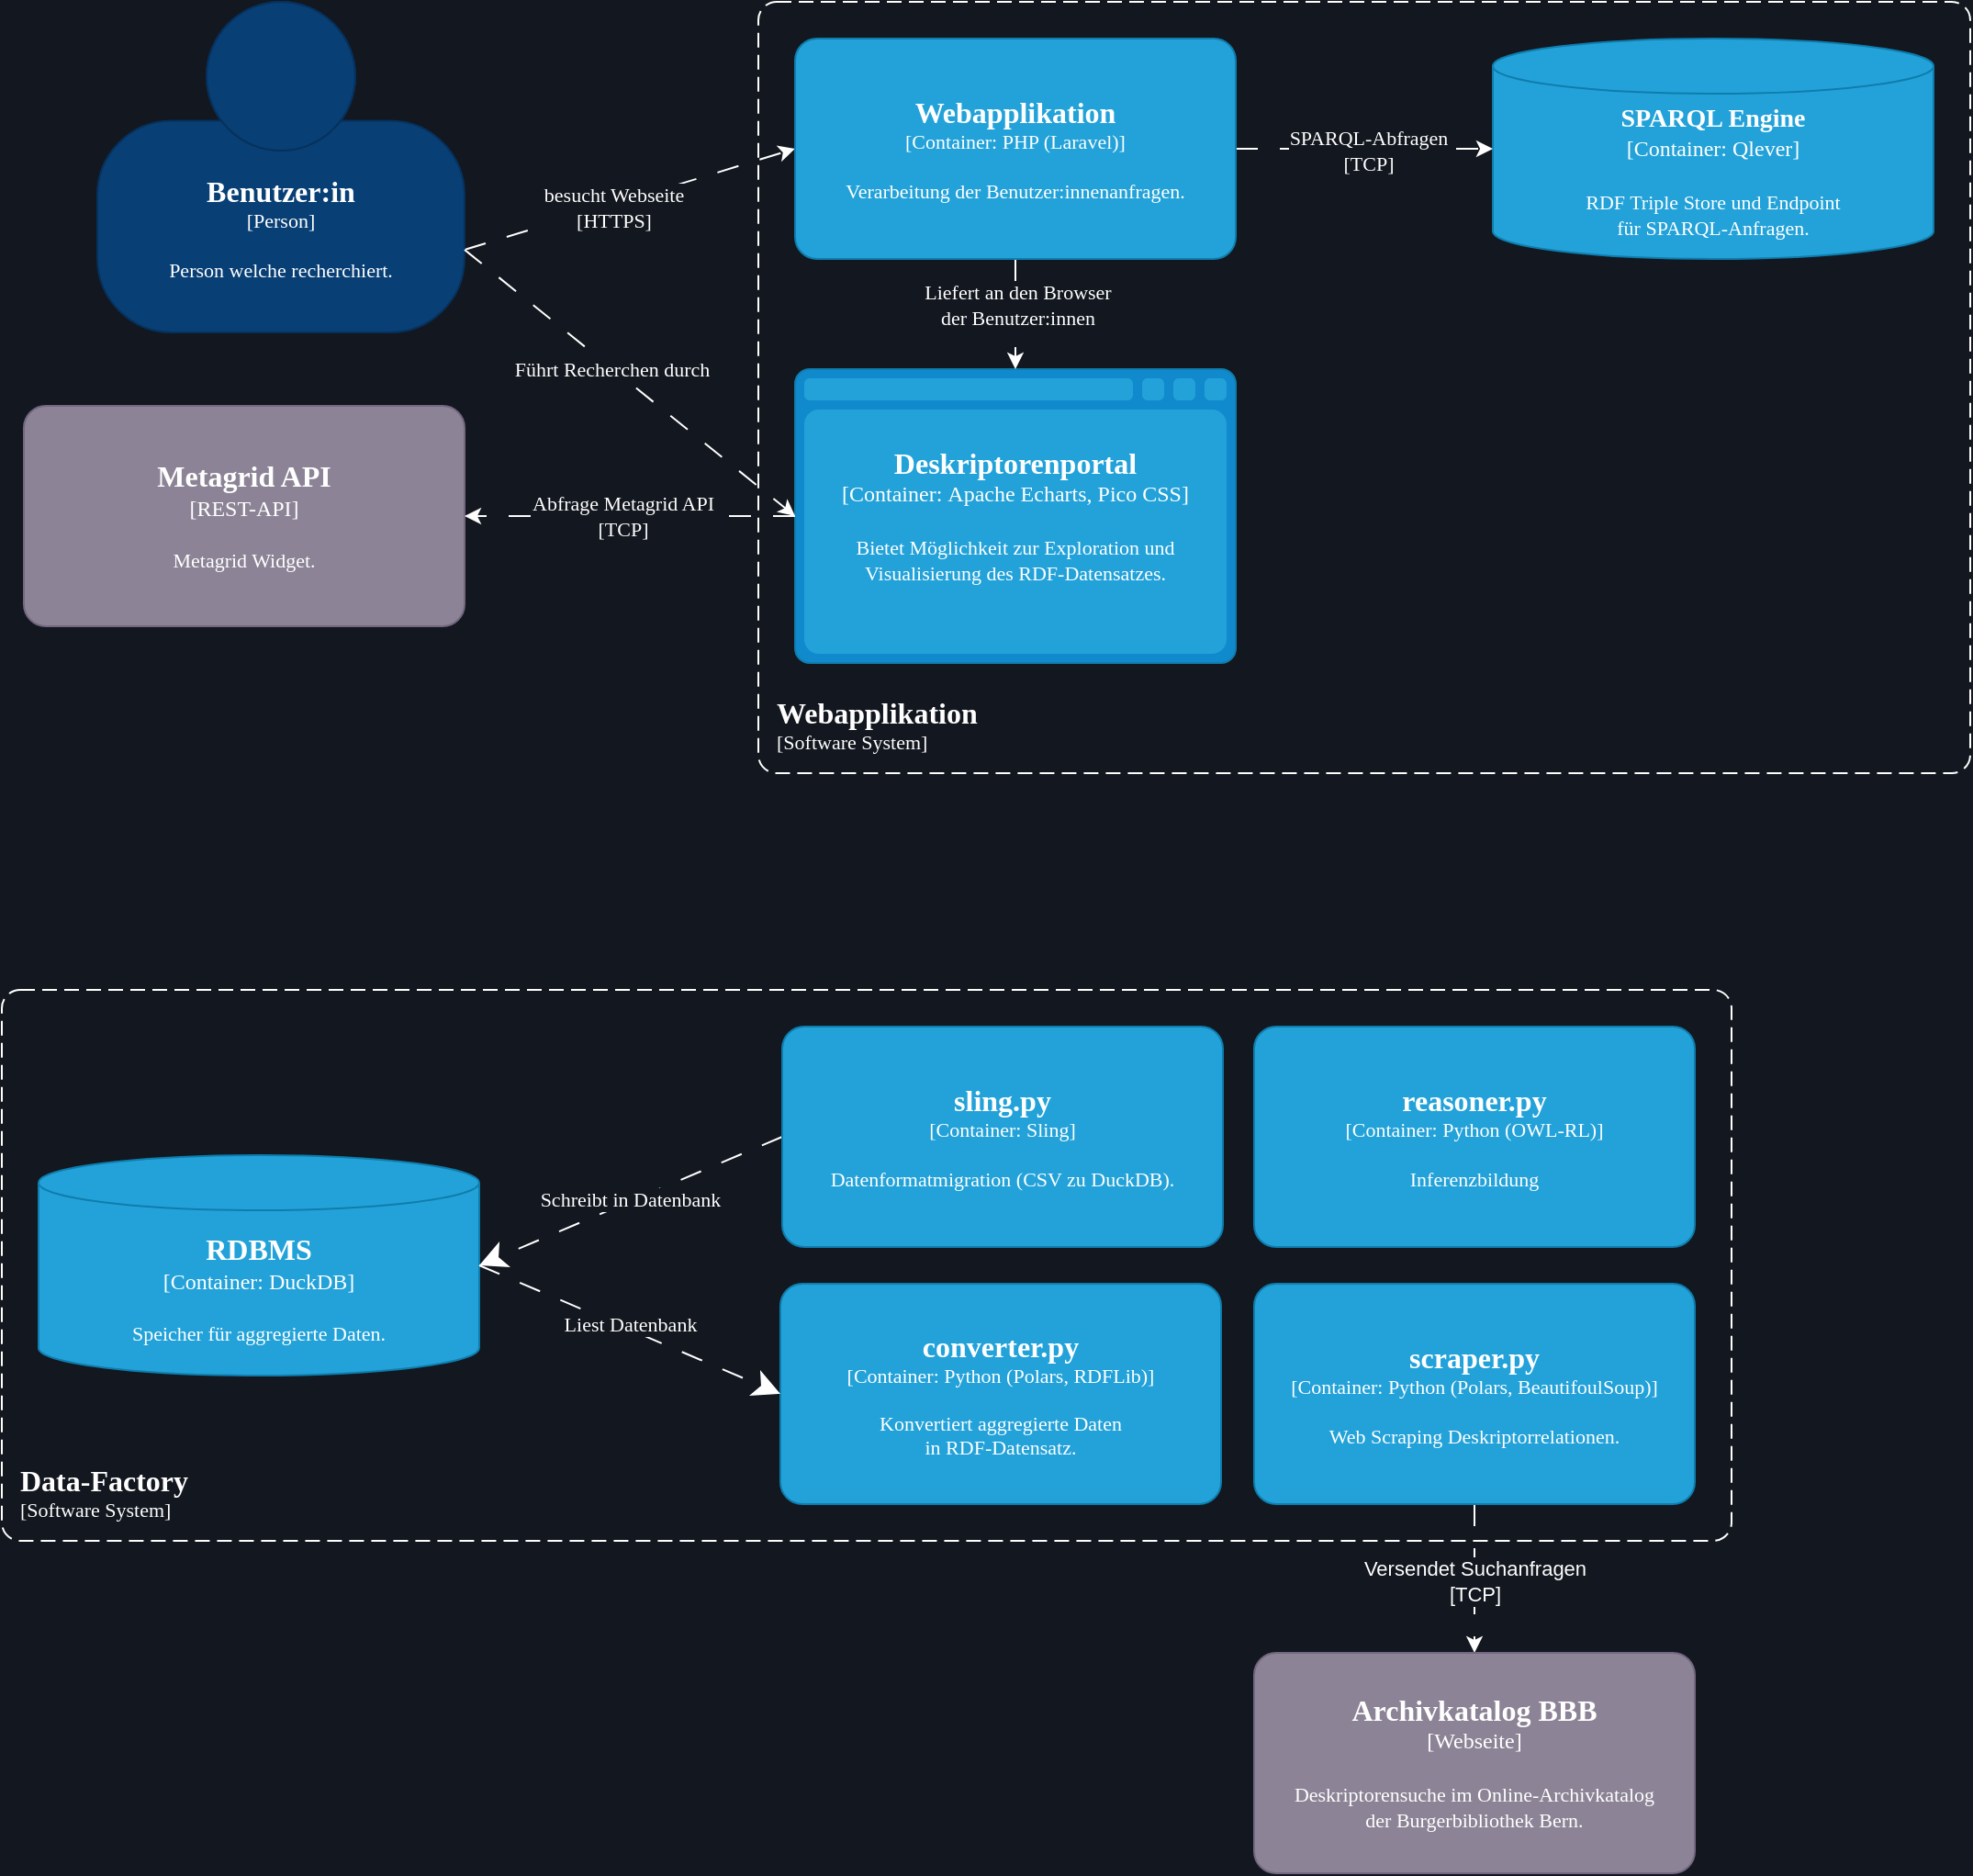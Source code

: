 <mxfile version="26.0.4" pages="2">
  <diagram name="Seite-1" id="Fh3o327mbMo_3nkY4QW4">
    <mxGraphModel dx="796" dy="1107" grid="1" gridSize="10" guides="1" tooltips="1" connect="1" arrows="1" fold="1" page="1" pageScale="1" pageWidth="827" pageHeight="1169" background="light-dark(#13171f, #121212)" math="0" shadow="0">
      <root>
        <mxCell id="0" />
        <mxCell id="1" parent="0" />
        <mxCell id="TKOOJ7FrXuCLbUddgnAH-12" style="rounded=0;orthogonalLoop=1;jettySize=auto;html=1;exitX=1;exitY=0.75;exitDx=0;exitDy=0;exitPerimeter=0;dashed=1;dashPattern=12 12;entryX=0;entryY=0.5;entryDx=0;entryDy=0;entryPerimeter=0;fontFamily=Archivo;fontSource=https%3A%2F%2Ffonts.googleapis.com%2Fcss%3Ffamily%3DArchivo;strokeColor=#FFFFFF;" parent="1" source="TKOOJ7FrXuCLbUddgnAH-1" target="TKOOJ7FrXuCLbUddgnAH-6" edge="1">
          <mxGeometry relative="1" as="geometry" />
        </mxCell>
        <mxCell id="szCxDTQn5Ym88xMkrpwM-3" value="besucht Webseite&lt;br&gt;[HTTPS]" style="edgeLabel;html=1;align=center;verticalAlign=middle;resizable=0;points=[];fontFamily=Archivo;fontSource=https%3A%2F%2Ffonts.googleapis.com%2Fcss%3Ffamily%3DArchivo;fontColor=#FFFFFF;labelBackgroundColor=#13171F;" parent="TKOOJ7FrXuCLbUddgnAH-12" vertex="1" connectable="0">
          <mxGeometry x="-0.11" y="-1" relative="1" as="geometry">
            <mxPoint as="offset" />
          </mxGeometry>
        </mxCell>
        <object placeholders="1" c4Name="Benutzer:in" c4Type="Person" c4Description="Person welche recherchiert." label="&lt;font style=&quot;font-size: 16px&quot;&gt;&lt;b&gt;%c4Name%&lt;/b&gt;&lt;/font&gt;&lt;div&gt;[%c4Type%]&lt;/div&gt;&lt;br&gt;&lt;div&gt;&lt;font style=&quot;font-size: 11px&quot;&gt;&lt;font color=&quot;#fff&quot;&gt;%c4Description%&lt;/font&gt;&lt;/div&gt;" id="TKOOJ7FrXuCLbUddgnAH-1">
          <mxCell style="html=1;fontSize=11;dashed=0;whiteSpace=wrap;fillColor=#083F75;strokeColor=#06315C;fontColor=#ffffff;shape=mxgraph.c4.person2;align=center;metaEdit=1;points=[[0.5,0,0],[1,0.5,0],[1,0.75,0],[0.75,1,0],[0.5,1,0],[0.25,1,0],[0,0.75,0],[0,0.5,0]];resizable=0;fontFamily=Archivo;fontSource=https%3A%2F%2Ffonts.googleapis.com%2Fcss%3Ffamily%3DArchivo;" parent="1" vertex="1">
            <mxGeometry x="80" y="290" width="200" height="180" as="geometry" />
          </mxCell>
        </object>
        <object placeholders="1" c4Name="SPARQL Engine" c4Type="Container" c4Technology="Qlever" c4Description="RDF Triple Store und Endpoint&lt;br&gt; für SPARQL-Anfragen." label="&lt;font style=&quot;font-size: 14px&quot;&gt;&lt;b&gt;%c4Name%&lt;/b&gt;&lt;/font&gt;&lt;div&gt;[%c4Type%:&amp;nbsp;%c4Technology%]&lt;/div&gt;&lt;br&gt;&lt;div&gt;&lt;font style=&quot;font-size: 11px&quot;&gt;&lt;font color=&quot;#FFF&quot;&gt;%c4Description%&lt;/font&gt;&lt;/div&gt;" id="TKOOJ7FrXuCLbUddgnAH-3">
          <mxCell style="shape=cylinder3;size=15;whiteSpace=wrap;html=1;boundedLbl=1;rounded=0;labelBackgroundColor=none;fillColor=#23A2D9;fontSize=12;fontColor=#ffffff;align=center;strokeColor=#0E7DAD;metaEdit=1;points=[[0.5,0,0],[1,0.25,0],[1,0.5,0],[1,0.75,0],[0.5,1,0],[0,0.75,0],[0,0.5,0],[0,0.25,0]];resizable=0;fontFamily=Archivo;fontSource=https%3A%2F%2Ffonts.googleapis.com%2Fcss%3Ffamily%3DArchivo;" parent="1" vertex="1">
            <mxGeometry x="840" y="310" width="240" height="120" as="geometry" />
          </mxCell>
        </object>
        <object placeholders="1" c4Name="Deskriptorenportal" c4Type="Container" c4Technology="Apache Echarts, Pico CSS" c4Description="Bietet Möglichkeit zur Exploration und Visualisierung des RDF-Datensatzes." label="&lt;font style=&quot;font-size: 16px&quot;&gt;&lt;b&gt;%c4Name%&lt;/b&gt;&lt;/font&gt;&lt;div&gt;[%c4Type%:&amp;nbsp;%c4Technology%]&lt;/div&gt;&lt;br&gt;&lt;div&gt;&lt;font style=&quot;font-size: 11px&quot;&gt;&lt;font color=&quot;#fff&quot;&gt;%c4Description%&lt;/font&gt;&lt;/div&gt;" id="TKOOJ7FrXuCLbUddgnAH-5">
          <mxCell style="shape=mxgraph.c4.webBrowserContainer2;whiteSpace=wrap;html=1;boundedLbl=1;rounded=0;labelBackgroundColor=none;strokeColor=#118ACD;fillColor=#23A2D9;strokeColor=#118ACD;strokeColor2=#0E7DAD;fontSize=12;fontColor=#ffffff;align=center;metaEdit=1;points=[[0.5,0,0],[1,0.25,0],[1,0.5,0],[1,0.75,0],[0.5,1,0],[0,0.75,0],[0,0.5,0],[0,0.25,0]];resizable=0;fontFamily=Archivo;fontSource=https%3A%2F%2Ffonts.googleapis.com%2Fcss%3Ffamily%3DArchivo;" parent="1" vertex="1">
            <mxGeometry x="460" y="490" width="240" height="160" as="geometry" />
          </mxCell>
        </object>
        <mxCell id="TKOOJ7FrXuCLbUddgnAH-7" style="rounded=0;orthogonalLoop=1;jettySize=auto;html=1;exitX=0.5;exitY=1;exitDx=0;exitDy=0;exitPerimeter=0;dashed=1;dashPattern=12 12;fontFamily=Archivo;fontSource=https%3A%2F%2Ffonts.googleapis.com%2Fcss%3Ffamily%3DArchivo;strokeColor=#FFFFFF;" parent="1" source="TKOOJ7FrXuCLbUddgnAH-6" target="TKOOJ7FrXuCLbUddgnAH-5" edge="1">
          <mxGeometry relative="1" as="geometry" />
        </mxCell>
        <mxCell id="TKOOJ7FrXuCLbUddgnAH-9" value="Liefert an den Browser &lt;br&gt;der Benutzer:innen" style="edgeLabel;html=1;align=center;verticalAlign=middle;resizable=0;points=[];fontFamily=Archivo;fontSource=https%3A%2F%2Ffonts.googleapis.com%2Fcss%3Ffamily%3DArchivo;fontColor=#FFFFFF;labelBackgroundColor=light-dark(#13171f, #ededed);" parent="TKOOJ7FrXuCLbUddgnAH-7" vertex="1" connectable="0">
          <mxGeometry x="-0.012" y="-2" relative="1" as="geometry">
            <mxPoint x="3" y="-5" as="offset" />
          </mxGeometry>
        </mxCell>
        <mxCell id="TKOOJ7FrXuCLbUddgnAH-10" style="rounded=0;orthogonalLoop=1;jettySize=auto;html=1;exitX=1;exitY=0.5;exitDx=0;exitDy=0;exitPerimeter=0;dashed=1;dashPattern=12 12;fontFamily=Archivo;fontSource=https%3A%2F%2Ffonts.googleapis.com%2Fcss%3Ffamily%3DArchivo;strokeColor=#FFFFFF;" parent="1" source="TKOOJ7FrXuCLbUddgnAH-6" target="TKOOJ7FrXuCLbUddgnAH-3" edge="1">
          <mxGeometry relative="1" as="geometry" />
        </mxCell>
        <mxCell id="TKOOJ7FrXuCLbUddgnAH-14" value="SPARQL-Abfragen &lt;br&gt;&lt;div&gt;[TCP]&lt;/div&gt;" style="edgeLabel;html=1;align=center;verticalAlign=middle;resizable=0;points=[];fontFamily=Archivo;fontSource=https%3A%2F%2Ffonts.googleapis.com%2Fcss%3Ffamily%3DArchivo;fontColor=#FFFFFF;labelBackgroundColor=light-dark(#13171f, #ededed);" parent="TKOOJ7FrXuCLbUddgnAH-10" vertex="1" connectable="0">
          <mxGeometry x="-0.271" y="-2" relative="1" as="geometry">
            <mxPoint x="21" y="-1" as="offset" />
          </mxGeometry>
        </mxCell>
        <object placeholders="1" c4Name="Webapplikation" c4Type="Container" c4Technology="PHP (Laravel)" c4Description="Verarbeitung der Benutzer:innenanfragen." label="&lt;font style=&quot;font-size: 16px&quot;&gt;&lt;b&gt;%c4Name%&lt;/b&gt;&lt;/font&gt;&lt;div&gt;[%c4Type%: %c4Technology%]&lt;/div&gt;&lt;br&gt;&lt;div&gt;&lt;font style=&quot;font-size: 11px&quot;&gt;&lt;font color=&quot;#fff&quot;&gt;%c4Description%&lt;/font&gt;&lt;/div&gt;" id="TKOOJ7FrXuCLbUddgnAH-6">
          <mxCell style="rounded=1;whiteSpace=wrap;html=1;fontSize=11;labelBackgroundColor=none;fillColor=#23A2D9;fontColor=#ffffff;align=center;arcSize=10;strokeColor=#0E7DAD;metaEdit=1;resizable=0;points=[[0.25,0,0],[0.5,0,0],[0.75,0,0],[1,0.25,0],[1,0.5,0],[1,0.75,0],[0.75,1,0],[0.5,1,0],[0.25,1,0],[0,0.75,0],[0,0.5,0],[0,0.25,0]];fontFamily=Archivo;fontSource=https%3A%2F%2Ffonts.googleapis.com%2Fcss%3Ffamily%3DArchivo;" parent="1" vertex="1">
            <mxGeometry x="460" y="310" width="240" height="120" as="geometry" />
          </mxCell>
        </object>
        <object placeholders="1" c4Name="Webapplikation" c4Type="SystemScopeBoundary" c4Application="Software System" label="&lt;font color=&quot;#fff&quot; style=&quot;font-size: 16px&quot;&gt;&lt;b&gt;&lt;div style=&quot;text-align: left&quot;&gt;%c4Name%&lt;/div&gt;&lt;/b&gt;&lt;/font&gt;&lt;div style=&quot;text-align: left&quot;&gt;&lt;font color=&quot;#fff&quot;&gt;[%c4Application%]&lt;/font&gt;&lt;/div&gt;" id="TKOOJ7FrXuCLbUddgnAH-11">
          <mxCell style="rounded=1;fontSize=11;whiteSpace=wrap;html=1;dashed=1;arcSize=20;fillColor=none;strokeColor=#FFFFFF;fontColor=#333333;labelBackgroundColor=none;align=left;verticalAlign=bottom;labelBorderColor=none;spacingTop=0;spacing=10;dashPattern=8 4;metaEdit=1;rotatable=0;perimeter=rectanglePerimeter;noLabel=0;labelPadding=0;allowArrows=0;connectable=0;expand=0;recursiveResize=0;editable=1;pointerEvents=0;absoluteArcSize=1;points=[[0.25,0,0],[0.5,0,0],[0.75,0,0],[1,0.25,0],[1,0.5,0],[1,0.75,0],[0.75,1,0],[0.5,1,0],[0.25,1,0],[0,0.75,0],[0,0.5,0],[0,0.25,0]];fontFamily=Archivo;fontSource=https%3A%2F%2Ffonts.googleapis.com%2Fcss%3Ffamily%3DArchivo;" parent="1" vertex="1">
            <mxGeometry x="440" y="290" width="660" height="420" as="geometry" />
          </mxCell>
        </object>
        <mxCell id="TKOOJ7FrXuCLbUddgnAH-13" style="rounded=0;orthogonalLoop=1;jettySize=auto;html=1;entryX=0;entryY=0.5;entryDx=0;entryDy=0;entryPerimeter=0;dashed=1;dashPattern=12 12;exitX=1;exitY=0.75;exitDx=0;exitDy=0;exitPerimeter=0;fontFamily=Archivo;fontSource=https%3A%2F%2Ffonts.googleapis.com%2Fcss%3Ffamily%3DArchivo;strokeColor=#FFFFFF;" parent="1" source="TKOOJ7FrXuCLbUddgnAH-1" target="TKOOJ7FrXuCLbUddgnAH-5" edge="1">
          <mxGeometry relative="1" as="geometry" />
        </mxCell>
        <mxCell id="szCxDTQn5Ym88xMkrpwM-4" value="Führt Recherchen durch" style="edgeLabel;html=1;align=center;verticalAlign=middle;resizable=0;points=[];fontFamily=Archivo;fontSource=https%3A%2F%2Ffonts.googleapis.com%2Fcss%3Ffamily%3DArchivo;labelBackgroundColor=#13171F;fontColor=#FFFFFF;" parent="TKOOJ7FrXuCLbUddgnAH-13" vertex="1" connectable="0">
          <mxGeometry x="-0.126" y="-3" relative="1" as="geometry">
            <mxPoint x="3" y="-1" as="offset" />
          </mxGeometry>
        </mxCell>
        <object placeholders="1" c4Name="Data-Factory" c4Type="SystemScopeBoundary" c4Application="Software System" label="&lt;font style=&quot;font-size: 16px&quot; color=&quot;#fff&quot;&gt;&lt;b&gt;&lt;div style=&quot;text-align: left&quot;&gt;%c4Name%&lt;/div&gt;&lt;/b&gt;&lt;/font&gt;&lt;div style=&quot;text-align: left&quot;&gt;&lt;font color=&quot;#fff&quot;&gt;[%c4Application%]&lt;/font&gt;&lt;/div&gt;" id="TKOOJ7FrXuCLbUddgnAH-15">
          <mxCell style="rounded=1;fontSize=11;whiteSpace=wrap;html=1;dashed=1;arcSize=20;fillColor=none;strokeColor=#FFFFFF;fontColor=#333333;labelBackgroundColor=none;align=left;verticalAlign=bottom;labelBorderColor=none;spacingTop=0;spacing=10;dashPattern=8 4;metaEdit=1;rotatable=0;perimeter=rectanglePerimeter;noLabel=0;labelPadding=0;allowArrows=0;connectable=0;expand=0;recursiveResize=0;editable=1;pointerEvents=0;absoluteArcSize=1;points=[[0.25,0,0],[0.5,0,0],[0.75,0,0],[1,0.25,0],[1,0.5,0],[1,0.75,0],[0.75,1,0],[0.5,1,0],[0.25,1,0],[0,0.75,0],[0,0.5,0],[0,0.25,0]];fontFamily=Archivo;fontSource=https%3A%2F%2Ffonts.googleapis.com%2Fcss%3Ffamily%3DArchivo;" parent="1" vertex="1">
            <mxGeometry x="28" y="828" width="942" height="300" as="geometry" />
          </mxCell>
        </object>
        <object placeholders="1" c4Name="RDBMS" c4Type="Container" c4Technology="DuckDB" c4Description="Speicher für aggregierte Daten." label="&lt;font style=&quot;font-size: 16px&quot;&gt;&lt;b&gt;%c4Name%&lt;/b&gt;&lt;/font&gt;&lt;div&gt;[%c4Type%:&amp;nbsp;%c4Technology%]&lt;/div&gt;&lt;br&gt;&lt;div&gt;&lt;font style=&quot;font-size: 11px&quot;&gt;&lt;font color=&quot;#FFF&quot;&gt;%c4Description%&lt;/font&gt;&lt;/div&gt;" id="TKOOJ7FrXuCLbUddgnAH-17">
          <mxCell style="shape=cylinder3;size=15;whiteSpace=wrap;html=1;boundedLbl=1;rounded=0;labelBackgroundColor=none;fillColor=#23A2D9;fontSize=12;fontColor=#ffffff;align=center;strokeColor=#0E7DAD;metaEdit=1;points=[[0.5,0,0],[1,0.25,0],[1,0.5,0],[1,0.75,0],[0.5,1,0],[0,0.75,0],[0,0.5,0],[0,0.25,0]];resizable=0;fontFamily=Archivo;fontSource=https%3A%2F%2Ffonts.googleapis.com%2Fcss%3Ffamily%3DArchivo;" parent="1" vertex="1">
            <mxGeometry x="48" y="918" width="240" height="120" as="geometry" />
          </mxCell>
        </object>
        <mxCell id="TKOOJ7FrXuCLbUddgnAH-24" style="rounded=0;orthogonalLoop=1;jettySize=auto;html=1;exitX=0;exitY=0.5;exitDx=0;exitDy=0;exitPerimeter=0;dashed=1;dashPattern=12 12;entryX=1;entryY=0.5;entryDx=0;entryDy=0;entryPerimeter=0;fontFamily=Archivo;fontSource=https%3A%2F%2Ffonts.googleapis.com%2Fcss%3Ffamily%3DArchivo;strokeColor=#FFFFFF;strokeWidth=1;endSize=12;" parent="1" source="TKOOJ7FrXuCLbUddgnAH-18" target="TKOOJ7FrXuCLbUddgnAH-17" edge="1">
          <mxGeometry relative="1" as="geometry" />
        </mxCell>
        <mxCell id="szCxDTQn5Ym88xMkrpwM-13" value="Schreibt in Datenbank" style="edgeLabel;html=1;align=center;verticalAlign=middle;resizable=0;points=[];labelBackgroundColor=#13171F;fontColor=#FFFFFF;fontFamily=Archivo;fontSource=https%3A%2F%2Ffonts.googleapis.com%2Fcss%3Ffamily%3DArchivo;" parent="TKOOJ7FrXuCLbUddgnAH-24" vertex="1" connectable="0">
          <mxGeometry x="-0.041" relative="1" as="geometry">
            <mxPoint x="-4" as="offset" />
          </mxGeometry>
        </mxCell>
        <object placeholders="1" c4Name="sling.py" c4Type="Container" c4Technology="Sling" c4Description="Datenformatmigration (CSV zu DuckDB)." label="&lt;font style=&quot;font-size: 16px&quot;&gt;&lt;b&gt;%c4Name%&lt;/b&gt;&lt;/font&gt;&lt;div&gt;[%c4Type%: %c4Technology%]&lt;/div&gt;&lt;br&gt;&lt;div&gt;&lt;font style=&quot;font-size: 11px&quot;&gt;&lt;font color=&quot;#fff&quot;&gt;%c4Description%&lt;/font&gt;&lt;/div&gt;" id="TKOOJ7FrXuCLbUddgnAH-18">
          <mxCell style="rounded=1;whiteSpace=wrap;html=1;fontSize=11;labelBackgroundColor=none;fillColor=#23A2D9;fontColor=#ffffff;align=center;arcSize=10;strokeColor=#0E7DAD;metaEdit=1;resizable=0;points=[[0.25,0,0],[0.5,0,0],[0.75,0,0],[1,0.25,0],[1,0.5,0],[1,0.75,0],[0.75,1,0],[0.5,1,0],[0.25,1,0],[0,0.75,0],[0,0.5,0],[0,0.25,0]];fontFamily=Archivo;fontSource=https%3A%2F%2Ffonts.googleapis.com%2Fcss%3Ffamily%3DArchivo;" parent="1" vertex="1">
            <mxGeometry x="453" y="848" width="240" height="120" as="geometry" />
          </mxCell>
        </object>
        <mxCell id="TKOOJ7FrXuCLbUddgnAH-23" style="rounded=0;orthogonalLoop=1;jettySize=auto;html=1;exitX=0.5;exitY=1;exitDx=0;exitDy=0;exitPerimeter=0;dashed=1;dashPattern=12 12;fontFamily=Archivo;fontSource=https%3A%2F%2Ffonts.googleapis.com%2Fcss%3Ffamily%3DArchivo;strokeColor=light-dark(#ffffff, #ededed);" parent="1" source="TKOOJ7FrXuCLbUddgnAH-19" target="TKOOJ7FrXuCLbUddgnAH-22" edge="1">
          <mxGeometry relative="1" as="geometry" />
        </mxCell>
        <mxCell id="szCxDTQn5Ym88xMkrpwM-11" value="&lt;div&gt;Versendet Suchanfragen&lt;/div&gt;&lt;div&gt;[TCP]&lt;br&gt;&lt;/div&gt;" style="edgeLabel;html=1;align=center;verticalAlign=middle;resizable=0;points=[];fontColor=#FFFFFF;labelBackgroundColor=#13171F;" parent="TKOOJ7FrXuCLbUddgnAH-23" vertex="1" connectable="0">
          <mxGeometry x="-0.175" y="1" relative="1" as="geometry">
            <mxPoint x="-1" y="8" as="offset" />
          </mxGeometry>
        </mxCell>
        <object placeholders="1" c4Name="scraper.py" c4Type="Container" c4Technology="Python (Polars, BeautifoulSoup)" c4Description="Web Scraping Deskriptorrelationen." label="&lt;font style=&quot;font-size: 16px&quot;&gt;&lt;b&gt;%c4Name%&lt;/b&gt;&lt;/font&gt;&lt;div&gt;[%c4Type%: %c4Technology%]&lt;/div&gt;&lt;br&gt;&lt;div&gt;&lt;font style=&quot;font-size: 11px&quot;&gt;&lt;font color=&quot;#fff&quot;&gt;%c4Description%&lt;/font&gt;&lt;/div&gt;" id="TKOOJ7FrXuCLbUddgnAH-19">
          <mxCell style="rounded=1;whiteSpace=wrap;html=1;fontSize=11;labelBackgroundColor=none;fillColor=#23A2D9;fontColor=#ffffff;align=center;arcSize=10;strokeColor=#0E7DAD;metaEdit=1;resizable=0;points=[[0.25,0,0],[0.5,0,0],[0.75,0,0],[1,0.25,0],[1,0.5,0],[1,0.75,0],[0.75,1,0],[0.5,1,0],[0.25,1,0],[0,0.75,0],[0,0.5,0],[0,0.25,0]];fontFamily=Archivo;fontSource=https%3A%2F%2Ffonts.googleapis.com%2Fcss%3Ffamily%3DArchivo;" parent="1" vertex="1">
            <mxGeometry x="710" y="988" width="240" height="120" as="geometry" />
          </mxCell>
        </object>
        <object placeholders="1" c4Name="converter.py" c4Type="Container" c4Technology="Python (Polars, RDFLib)" c4Description="Konvertiert aggregierte Daten&lt;br&gt; in RDF-Datensatz." label="&lt;font style=&quot;font-size: 16px&quot;&gt;&lt;b&gt;%c4Name%&lt;/b&gt;&lt;/font&gt;&lt;div&gt;[%c4Type%: %c4Technology%]&lt;/div&gt;&lt;br&gt;&lt;div&gt;&lt;font style=&quot;font-size: 11px&quot;&gt;&lt;font color=&quot;#fff&quot;&gt;%c4Description%&lt;/font&gt;&lt;/div&gt;" id="TKOOJ7FrXuCLbUddgnAH-20">
          <mxCell style="rounded=1;whiteSpace=wrap;html=1;fontSize=11;labelBackgroundColor=none;fillColor=#23A2D9;fontColor=#ffffff;align=center;arcSize=10;strokeColor=#0E7DAD;metaEdit=1;resizable=0;points=[[0.25,0,0],[0.5,0,0],[0.75,0,0],[1,0.25,0],[1,0.5,0],[1,0.75,0],[0.75,1,0],[0.5,1,0],[0.25,1,0],[0,0.75,0],[0,0.5,0],[0,0.25,0]];fontFamily=Archivo;fontSource=https%3A%2F%2Ffonts.googleapis.com%2Fcss%3Ffamily%3DArchivo;" parent="1" vertex="1">
            <mxGeometry x="452" y="988" width="240" height="120" as="geometry" />
          </mxCell>
        </object>
        <object placeholders="1" c4Name="reasoner.py" c4Type="Container" c4Technology="Python (OWL-RL)" c4Description="Inferenzbildung" label="&lt;font style=&quot;font-size: 16px&quot;&gt;&lt;b&gt;%c4Name%&lt;/b&gt;&lt;/font&gt;&lt;div&gt;[%c4Type%: %c4Technology%]&lt;/div&gt;&lt;br&gt;&lt;div&gt;&lt;font style=&quot;font-size: 11px&quot;&gt;&lt;font color=&quot;#fff&quot;&gt;%c4Description%&lt;/font&gt;&lt;/div&gt;" id="TKOOJ7FrXuCLbUddgnAH-21">
          <mxCell style="rounded=1;whiteSpace=wrap;html=1;fontSize=11;labelBackgroundColor=none;fillColor=#23A2D9;fontColor=#ffffff;align=center;arcSize=10;strokeColor=#0E7DAD;metaEdit=1;resizable=0;points=[[0.25,0,0],[0.5,0,0],[0.75,0,0],[1,0.25,0],[1,0.5,0],[1,0.75,0],[0.75,1,0],[0.5,1,0],[0.25,1,0],[0,0.75,0],[0,0.5,0],[0,0.25,0]];fontFamily=Archivo;fontSource=https%3A%2F%2Ffonts.googleapis.com%2Fcss%3Ffamily%3DArchivo;" parent="1" vertex="1">
            <mxGeometry x="710" y="848" width="240" height="120" as="geometry" />
          </mxCell>
        </object>
        <object placeholders="1" c4Name="Archivkatalog BBB" c4Type="Webseite" c4Description="Deskriptorensuche im Online-Archivkatalog&lt;br&gt; der Burgerbibliothek Bern." label="&lt;font style=&quot;font-size: 16px&quot;&gt;&lt;b&gt;%c4Name%&lt;/b&gt;&lt;/font&gt;&lt;div&gt;[%c4Type%]&lt;/div&gt;&lt;br&gt;&lt;div&gt;&lt;font style=&quot;font-size: 11px&quot;&gt;&lt;font color=&quot;#fff&quot;&gt;%c4Description%&lt;/font&gt;&lt;/div&gt;" id="TKOOJ7FrXuCLbUddgnAH-22">
          <mxCell style="rounded=1;whiteSpace=wrap;html=1;labelBackgroundColor=none;fillColor=#8C8496;fontColor=#ffffff;align=center;arcSize=10;strokeColor=#736782;metaEdit=1;resizable=0;points=[[0.25,0,0],[0.5,0,0],[0.75,0,0],[1,0.25,0],[1,0.5,0],[1,0.75,0],[0.75,1,0],[0.5,1,0],[0.25,1,0],[0,0.75,0],[0,0.5,0],[0,0.25,0]];fontFamily=Archivo;fontSource=https%3A%2F%2Ffonts.googleapis.com%2Fcss%3Ffamily%3DArchivo;" parent="1" vertex="1">
            <mxGeometry x="710" y="1189" width="240" height="120" as="geometry" />
          </mxCell>
        </object>
        <object placeholders="1" c4Name="Metagrid API" c4Type="REST-API" c4Description="Metagrid Widget." label="&lt;font style=&quot;font-size: 16px&quot;&gt;&lt;b&gt;%c4Name%&lt;/b&gt;&lt;/font&gt;&lt;div&gt;[%c4Type%]&lt;/div&gt;&lt;br&gt;&lt;div&gt;&lt;font style=&quot;font-size: 11px&quot;&gt;&lt;font color=&quot;#fff&quot;&gt;%c4Description%&lt;/font&gt;&lt;/div&gt;" id="nDUugynr7aaaKtocWSmK-3">
          <mxCell style="rounded=1;whiteSpace=wrap;html=1;labelBackgroundColor=none;fillColor=#8C8496;fontColor=#ffffff;align=center;arcSize=10;strokeColor=#736782;metaEdit=1;resizable=0;points=[[0.25,0,0],[0.5,0,0],[0.75,0,0],[1,0.25,0],[1,0.5,0],[1,0.75,0],[0.75,1,0],[0.5,1,0],[0.25,1,0],[0,0.75,0],[0,0.5,0],[0,0.25,0]];fontFamily=Archivo;fontSource=https%3A%2F%2Ffonts.googleapis.com%2Fcss%3Ffamily%3DArchivo;" parent="1" vertex="1">
            <mxGeometry x="40" y="510" width="240" height="120" as="geometry" />
          </mxCell>
        </object>
        <mxCell id="rk8Oe00xCAcymTSaSZzT-1" style="rounded=0;orthogonalLoop=1;jettySize=auto;html=1;exitX=1;exitY=0.5;exitDx=0;exitDy=0;exitPerimeter=0;entryX=0;entryY=0.5;entryDx=0;entryDy=0;entryPerimeter=0;dashed=1;dashPattern=12 12;fontFamily=Archivo;fontSource=https%3A%2F%2Ffonts.googleapis.com%2Fcss%3Ffamily%3DArchivo;strokeColor=#FFFFFF;endSize=12;" parent="1" source="TKOOJ7FrXuCLbUddgnAH-17" target="TKOOJ7FrXuCLbUddgnAH-20" edge="1">
          <mxGeometry relative="1" as="geometry" />
        </mxCell>
        <mxCell id="szCxDTQn5Ym88xMkrpwM-14" value="Liest Datenbank" style="edgeLabel;html=1;align=center;verticalAlign=middle;resizable=0;points=[];fontColor=#FFFFFF;labelBackgroundColor=#13171F;fontFamily=Archivo;fontSource=https%3A%2F%2Ffonts.googleapis.com%2Fcss%3Ffamily%3DArchivo;" parent="rk8Oe00xCAcymTSaSZzT-1" vertex="1" connectable="0">
          <mxGeometry x="-0.035" y="1" relative="1" as="geometry">
            <mxPoint x="2" y="-1" as="offset" />
          </mxGeometry>
        </mxCell>
        <mxCell id="rk8Oe00xCAcymTSaSZzT-4" style="rounded=0;orthogonalLoop=1;jettySize=auto;html=1;exitX=0;exitY=0.5;exitDx=0;exitDy=0;exitPerimeter=0;entryX=1;entryY=0.5;entryDx=0;entryDy=0;entryPerimeter=0;dashed=1;dashPattern=12 12;fontFamily=Archivo;fontSource=https%3A%2F%2Ffonts.googleapis.com%2Fcss%3Ffamily%3DArchivo;strokeColor=#FCFCFC;" parent="1" source="TKOOJ7FrXuCLbUddgnAH-5" target="nDUugynr7aaaKtocWSmK-3" edge="1">
          <mxGeometry relative="1" as="geometry" />
        </mxCell>
        <mxCell id="rk8Oe00xCAcymTSaSZzT-5" value="&lt;div&gt;Abfrage Metagrid API&lt;/div&gt;&lt;div&gt;[TCP]&lt;br&gt;&lt;/div&gt;" style="edgeLabel;html=1;align=center;verticalAlign=middle;resizable=0;points=[];fontFamily=Archivo;fontSource=https%3A%2F%2Ffonts.googleapis.com%2Fcss%3Ffamily%3DArchivo;fontColor=light-dark(#ffffff, #ededed);labelBackgroundColor=#13171F;" parent="rk8Oe00xCAcymTSaSZzT-4" vertex="1" connectable="0">
          <mxGeometry x="-0.037" relative="1" as="geometry">
            <mxPoint x="-8" as="offset" />
          </mxGeometry>
        </mxCell>
      </root>
    </mxGraphModel>
  </diagram>
  <diagram id="kzD1AV3YNQLLHYj1P6X-" name="Seite-2">
    <mxGraphModel dx="1549" dy="948" grid="1" gridSize="10" guides="1" tooltips="1" connect="1" arrows="1" fold="1" page="1" pageScale="1" pageWidth="827" pageHeight="1169" math="0" shadow="0">
      <root>
        <mxCell id="0" />
        <mxCell id="1" parent="0" />
        <mxCell id="BeuyoDY-F5J9U9UKxqlo-1" style="rounded=0;orthogonalLoop=1;jettySize=auto;html=1;exitX=1;exitY=0.75;exitDx=0;exitDy=0;exitPerimeter=0;dashed=1;dashPattern=12 12;entryX=0;entryY=0.5;entryDx=0;entryDy=0;entryPerimeter=0;fontFamily=Archivo;fontSource=https%3A%2F%2Ffonts.googleapis.com%2Fcss%3Ffamily%3DArchivo;strokeColor=#000000;" edge="1" parent="1" source="BeuyoDY-F5J9U9UKxqlo-3" target="BeuyoDY-F5J9U9UKxqlo-10">
          <mxGeometry relative="1" as="geometry" />
        </mxCell>
        <mxCell id="BeuyoDY-F5J9U9UKxqlo-2" value="besucht Webseite&lt;br&gt;[HTTPS]" style="edgeLabel;html=1;align=center;verticalAlign=middle;resizable=0;points=[];fontFamily=Archivo;fontSource=https%3A%2F%2Ffonts.googleapis.com%2Fcss%3Ffamily%3DArchivo;fontColor=#000000;labelBackgroundColor=default;" vertex="1" connectable="0" parent="BeuyoDY-F5J9U9UKxqlo-1">
          <mxGeometry x="-0.11" y="-1" relative="1" as="geometry">
            <mxPoint as="offset" />
          </mxGeometry>
        </mxCell>
        <object placeholders="1" c4Name="Benutzer:in" c4Type="Person" c4Description="Person welche recherchiert." label="&lt;font style=&quot;font-size: 16px&quot;&gt;&lt;b&gt;%c4Name%&lt;/b&gt;&lt;/font&gt;&lt;div&gt;[%c4Type%]&lt;/div&gt;&lt;br&gt;&lt;div&gt;&lt;font style=&quot;font-size: 11px&quot;&gt;&lt;font color=&quot;#fff&quot;&gt;%c4Description%&lt;/font&gt;&lt;/div&gt;" id="BeuyoDY-F5J9U9UKxqlo-3">
          <mxCell style="html=1;fontSize=11;dashed=0;whiteSpace=wrap;fillColor=#083F75;strokeColor=#06315C;fontColor=#ffffff;shape=mxgraph.c4.person2;align=center;metaEdit=1;points=[[0.5,0,0],[1,0.5,0],[1,0.75,0],[0.75,1,0],[0.5,1,0],[0.25,1,0],[0,0.75,0],[0,0.5,0]];resizable=0;fontFamily=Archivo;fontSource=https%3A%2F%2Ffonts.googleapis.com%2Fcss%3Ffamily%3DArchivo;" vertex="1" parent="1">
            <mxGeometry x="80" y="290" width="200" height="180" as="geometry" />
          </mxCell>
        </object>
        <object placeholders="1" c4Name="SPARQL Engine" c4Type="Container" c4Technology="Qlever" c4Description="RDF Triple Store und Endpoint&lt;br&gt; für SPARQL-Anfragen." label="&lt;font style=&quot;font-size: 14px&quot;&gt;&lt;b&gt;%c4Name%&lt;/b&gt;&lt;/font&gt;&lt;div&gt;[%c4Type%:&amp;nbsp;%c4Technology%]&lt;/div&gt;&lt;br&gt;&lt;div&gt;&lt;font style=&quot;font-size: 11px&quot;&gt;&lt;font color=&quot;#FFF&quot;&gt;%c4Description%&lt;/font&gt;&lt;/div&gt;" id="BeuyoDY-F5J9U9UKxqlo-4">
          <mxCell style="shape=cylinder3;size=15;whiteSpace=wrap;html=1;boundedLbl=1;rounded=0;labelBackgroundColor=none;fillColor=#23A2D9;fontSize=12;fontColor=#ffffff;align=center;strokeColor=#0E7DAD;metaEdit=1;points=[[0.5,0,0],[1,0.25,0],[1,0.5,0],[1,0.75,0],[0.5,1,0],[0,0.75,0],[0,0.5,0],[0,0.25,0]];resizable=0;fontFamily=Archivo;fontSource=https%3A%2F%2Ffonts.googleapis.com%2Fcss%3Ffamily%3DArchivo;" vertex="1" parent="1">
            <mxGeometry x="840" y="310" width="240" height="120" as="geometry" />
          </mxCell>
        </object>
        <object placeholders="1" c4Name="Deskriptorenportal" c4Type="Container" c4Technology="Apache Echarts, Pico CSS" c4Description="Bietet Möglichkeit zur Exploration und Visualisierung des RDF-Datensatzes." label="&lt;font style=&quot;font-size: 16px&quot;&gt;&lt;b&gt;%c4Name%&lt;/b&gt;&lt;/font&gt;&lt;div&gt;[%c4Type%:&amp;nbsp;%c4Technology%]&lt;/div&gt;&lt;br&gt;&lt;div&gt;&lt;font style=&quot;font-size: 11px&quot;&gt;&lt;font color=&quot;#fff&quot;&gt;%c4Description%&lt;/font&gt;&lt;/div&gt;" id="BeuyoDY-F5J9U9UKxqlo-5">
          <mxCell style="shape=mxgraph.c4.webBrowserContainer2;whiteSpace=wrap;html=1;boundedLbl=1;rounded=0;labelBackgroundColor=none;strokeColor=#118ACD;fillColor=#23A2D9;strokeColor=#118ACD;strokeColor2=#0E7DAD;fontSize=12;fontColor=#ffffff;align=center;metaEdit=1;points=[[0.5,0,0],[1,0.25,0],[1,0.5,0],[1,0.75,0],[0.5,1,0],[0,0.75,0],[0,0.5,0],[0,0.25,0]];resizable=0;fontFamily=Archivo;fontSource=https%3A%2F%2Ffonts.googleapis.com%2Fcss%3Ffamily%3DArchivo;" vertex="1" parent="1">
            <mxGeometry x="460" y="490" width="240" height="160" as="geometry" />
          </mxCell>
        </object>
        <mxCell id="BeuyoDY-F5J9U9UKxqlo-6" style="rounded=0;orthogonalLoop=1;jettySize=auto;html=1;exitX=0.5;exitY=1;exitDx=0;exitDy=0;exitPerimeter=0;dashed=1;dashPattern=12 12;fontFamily=Archivo;fontSource=https%3A%2F%2Ffonts.googleapis.com%2Fcss%3Ffamily%3DArchivo;strokeColor=#000000;" edge="1" parent="1" source="BeuyoDY-F5J9U9UKxqlo-10" target="BeuyoDY-F5J9U9UKxqlo-5">
          <mxGeometry relative="1" as="geometry" />
        </mxCell>
        <mxCell id="BeuyoDY-F5J9U9UKxqlo-7" value="Liefert an den Browser &lt;br&gt;der Benutzer:innen" style="edgeLabel;html=1;align=center;verticalAlign=middle;resizable=0;points=[];fontFamily=Archivo;fontSource=https%3A%2F%2Ffonts.googleapis.com%2Fcss%3Ffamily%3DArchivo;fontColor=#000000;labelBackgroundColor=default;" vertex="1" connectable="0" parent="BeuyoDY-F5J9U9UKxqlo-6">
          <mxGeometry x="-0.012" y="-2" relative="1" as="geometry">
            <mxPoint x="3" y="-5" as="offset" />
          </mxGeometry>
        </mxCell>
        <mxCell id="BeuyoDY-F5J9U9UKxqlo-8" style="rounded=0;orthogonalLoop=1;jettySize=auto;html=1;exitX=1;exitY=0.5;exitDx=0;exitDy=0;exitPerimeter=0;dashed=1;dashPattern=12 12;fontFamily=Archivo;fontSource=https%3A%2F%2Ffonts.googleapis.com%2Fcss%3Ffamily%3DArchivo;strokeColor=#000000;" edge="1" parent="1" source="BeuyoDY-F5J9U9UKxqlo-10" target="BeuyoDY-F5J9U9UKxqlo-4">
          <mxGeometry relative="1" as="geometry" />
        </mxCell>
        <mxCell id="BeuyoDY-F5J9U9UKxqlo-9" value="SPARQL-Abfragen &lt;br&gt;&lt;div&gt;[TCP]&lt;/div&gt;" style="edgeLabel;html=1;align=center;verticalAlign=middle;resizable=0;points=[];fontFamily=Archivo;fontSource=https%3A%2F%2Ffonts.googleapis.com%2Fcss%3Ffamily%3DArchivo;fontColor=#000000;labelBackgroundColor=default;" vertex="1" connectable="0" parent="BeuyoDY-F5J9U9UKxqlo-8">
          <mxGeometry x="-0.271" y="-2" relative="1" as="geometry">
            <mxPoint x="21" y="-1" as="offset" />
          </mxGeometry>
        </mxCell>
        <object placeholders="1" c4Name="Webapplikation" c4Type="Container" c4Technology="PHP (Laravel)" c4Description="Verarbeitung der Benutzer:innenanfragen." label="&lt;font style=&quot;font-size: 16px&quot;&gt;&lt;b&gt;%c4Name%&lt;/b&gt;&lt;/font&gt;&lt;div&gt;[%c4Type%: %c4Technology%]&lt;/div&gt;&lt;br&gt;&lt;div&gt;&lt;font style=&quot;font-size: 11px&quot;&gt;&lt;font color=&quot;#fff&quot;&gt;%c4Description%&lt;/font&gt;&lt;/div&gt;" id="BeuyoDY-F5J9U9UKxqlo-10">
          <mxCell style="rounded=1;whiteSpace=wrap;html=1;fontSize=11;labelBackgroundColor=none;fillColor=#23A2D9;fontColor=#ffffff;align=center;arcSize=10;strokeColor=#0E7DAD;metaEdit=1;resizable=0;points=[[0.25,0,0],[0.5,0,0],[0.75,0,0],[1,0.25,0],[1,0.5,0],[1,0.75,0],[0.75,1,0],[0.5,1,0],[0.25,1,0],[0,0.75,0],[0,0.5,0],[0,0.25,0]];fontFamily=Archivo;fontSource=https%3A%2F%2Ffonts.googleapis.com%2Fcss%3Ffamily%3DArchivo;" vertex="1" parent="1">
            <mxGeometry x="460" y="310" width="240" height="120" as="geometry" />
          </mxCell>
        </object>
        <object placeholders="1" c4Name="Webapplikation" c4Type="SystemScopeBoundary" c4Application="Software System" label="&lt;font color=&quot;#000&quot; style=&quot;font-size: 16px&quot;&gt;&lt;b&gt;&lt;div style=&quot;text-align: left&quot;&gt;%c4Name%&lt;/div&gt;&lt;/b&gt;&lt;/font&gt;&lt;div style=&quot;text-align: left&quot;&gt;&lt;font color=&quot;#000&quot;&gt;[%c4Application%]&lt;/font&gt;&lt;/div&gt;" id="BeuyoDY-F5J9U9UKxqlo-11">
          <mxCell style="rounded=1;fontSize=11;whiteSpace=wrap;html=1;dashed=1;arcSize=20;fillColor=none;strokeColor=#000000;fontColor=#333333;labelBackgroundColor=none;align=left;verticalAlign=bottom;labelBorderColor=none;spacingTop=0;spacing=10;dashPattern=8 4;metaEdit=1;rotatable=0;perimeter=rectanglePerimeter;noLabel=0;labelPadding=0;allowArrows=0;connectable=0;expand=0;recursiveResize=0;editable=1;pointerEvents=0;absoluteArcSize=1;points=[[0.25,0,0],[0.5,0,0],[0.75,0,0],[1,0.25,0],[1,0.5,0],[1,0.75,0],[0.75,1,0],[0.5,1,0],[0.25,1,0],[0,0.75,0],[0,0.5,0],[0,0.25,0]];fontFamily=Archivo;fontSource=https%3A%2F%2Ffonts.googleapis.com%2Fcss%3Ffamily%3DArchivo;" vertex="1" parent="1">
            <mxGeometry x="440" y="290" width="660" height="420" as="geometry" />
          </mxCell>
        </object>
        <mxCell id="BeuyoDY-F5J9U9UKxqlo-12" style="rounded=0;orthogonalLoop=1;jettySize=auto;html=1;entryX=0;entryY=0.5;entryDx=0;entryDy=0;entryPerimeter=0;dashed=1;dashPattern=12 12;exitX=1;exitY=0.75;exitDx=0;exitDy=0;exitPerimeter=0;fontFamily=Archivo;fontSource=https%3A%2F%2Ffonts.googleapis.com%2Fcss%3Ffamily%3DArchivo;strokeColor=#000000;" edge="1" parent="1" source="BeuyoDY-F5J9U9UKxqlo-3" target="BeuyoDY-F5J9U9UKxqlo-5">
          <mxGeometry relative="1" as="geometry" />
        </mxCell>
        <mxCell id="BeuyoDY-F5J9U9UKxqlo-13" value="Führt Recherchen durch" style="edgeLabel;html=1;align=center;verticalAlign=middle;resizable=0;points=[];fontFamily=Archivo;fontSource=https%3A%2F%2Ffonts.googleapis.com%2Fcss%3Ffamily%3DArchivo;labelBackgroundColor=default;fontColor=light-dark(#000000,#121212);" vertex="1" connectable="0" parent="BeuyoDY-F5J9U9UKxqlo-12">
          <mxGeometry x="-0.126" y="-3" relative="1" as="geometry">
            <mxPoint x="3" y="-1" as="offset" />
          </mxGeometry>
        </mxCell>
        <object placeholders="1" c4Name="Data-Factory" c4Type="SystemScopeBoundary" c4Application="Software System" label="&lt;font style=&quot;font-size: 16px&quot; color=&quot;#000&quot;&gt;&lt;b&gt;&lt;div style=&quot;text-align: left&quot;&gt;%c4Name%&lt;/div&gt;&lt;/b&gt;&lt;/font&gt;&lt;div style=&quot;text-align: left&quot;&gt;&lt;font color=&quot;#000&quot;&gt;[%c4Application%]&lt;/font&gt;&lt;/div&gt;" id="BeuyoDY-F5J9U9UKxqlo-14">
          <mxCell style="rounded=1;fontSize=11;whiteSpace=wrap;html=1;dashed=1;arcSize=20;fillColor=none;strokeColor=#000000;fontColor=#333333;labelBackgroundColor=none;align=left;verticalAlign=bottom;labelBorderColor=none;spacingTop=0;spacing=10;dashPattern=8 4;metaEdit=1;rotatable=0;perimeter=rectanglePerimeter;noLabel=0;labelPadding=0;allowArrows=0;connectable=0;expand=0;recursiveResize=0;editable=1;pointerEvents=0;absoluteArcSize=1;points=[[0.25,0,0],[0.5,0,0],[0.75,0,0],[1,0.25,0],[1,0.5,0],[1,0.75,0],[0.75,1,0],[0.5,1,0],[0.25,1,0],[0,0.75,0],[0,0.5,0],[0,0.25,0]];fontFamily=Archivo;fontSource=https%3A%2F%2Ffonts.googleapis.com%2Fcss%3Ffamily%3DArchivo;" vertex="1" parent="1">
            <mxGeometry x="28" y="828" width="942" height="300" as="geometry" />
          </mxCell>
        </object>
        <object placeholders="1" c4Name="RDBMS" c4Type="Container" c4Technology="DuckDB" c4Description="Speicher für aggregierte Daten." label="&lt;font style=&quot;font-size: 16px&quot;&gt;&lt;b&gt;%c4Name%&lt;/b&gt;&lt;/font&gt;&lt;div&gt;[%c4Type%:&amp;nbsp;%c4Technology%]&lt;/div&gt;&lt;br&gt;&lt;div&gt;&lt;font style=&quot;font-size: 11px&quot;&gt;&lt;font color=&quot;#FFF&quot;&gt;%c4Description%&lt;/font&gt;&lt;/div&gt;" id="BeuyoDY-F5J9U9UKxqlo-15">
          <mxCell style="shape=cylinder3;size=15;whiteSpace=wrap;html=1;boundedLbl=1;rounded=0;labelBackgroundColor=none;fillColor=#23A2D9;fontSize=12;fontColor=#ffffff;align=center;strokeColor=#0E7DAD;metaEdit=1;points=[[0.5,0,0],[1,0.25,0],[1,0.5,0],[1,0.75,0],[0.5,1,0],[0,0.75,0],[0,0.5,0],[0,0.25,0]];resizable=0;fontFamily=Archivo;fontSource=https%3A%2F%2Ffonts.googleapis.com%2Fcss%3Ffamily%3DArchivo;" vertex="1" parent="1">
            <mxGeometry x="48" y="918" width="240" height="120" as="geometry" />
          </mxCell>
        </object>
        <mxCell id="BeuyoDY-F5J9U9UKxqlo-16" style="rounded=0;orthogonalLoop=1;jettySize=auto;html=1;exitX=0;exitY=0.5;exitDx=0;exitDy=0;exitPerimeter=0;dashed=1;dashPattern=12 12;entryX=1;entryY=0.5;entryDx=0;entryDy=0;entryPerimeter=0;fontFamily=Archivo;fontSource=https%3A%2F%2Ffonts.googleapis.com%2Fcss%3Ffamily%3DArchivo;strokeColor=#000000;strokeWidth=1;endSize=12;" edge="1" parent="1" source="BeuyoDY-F5J9U9UKxqlo-18" target="BeuyoDY-F5J9U9UKxqlo-15">
          <mxGeometry relative="1" as="geometry" />
        </mxCell>
        <mxCell id="BeuyoDY-F5J9U9UKxqlo-17" value="Schreibt in Datenbank" style="edgeLabel;html=1;align=center;verticalAlign=middle;resizable=0;points=[];labelBackgroundColor=default;fontColor=#000000;fontFamily=Archivo;fontSource=https%3A%2F%2Ffonts.googleapis.com%2Fcss%3Ffamily%3DArchivo;" vertex="1" connectable="0" parent="BeuyoDY-F5J9U9UKxqlo-16">
          <mxGeometry x="-0.041" relative="1" as="geometry">
            <mxPoint x="-4" as="offset" />
          </mxGeometry>
        </mxCell>
        <object placeholders="1" c4Name="sling.py" c4Type="Container" c4Technology="Sling" c4Description="Datenformatmigration (CSV zu DuckDB)." label="&lt;font style=&quot;font-size: 16px&quot;&gt;&lt;b&gt;%c4Name%&lt;/b&gt;&lt;/font&gt;&lt;div&gt;[%c4Type%: %c4Technology%]&lt;/div&gt;&lt;br&gt;&lt;div&gt;&lt;font style=&quot;font-size: 11px&quot;&gt;&lt;font color=&quot;#fff&quot;&gt;%c4Description%&lt;/font&gt;&lt;/div&gt;" id="BeuyoDY-F5J9U9UKxqlo-18">
          <mxCell style="rounded=1;whiteSpace=wrap;html=1;fontSize=11;labelBackgroundColor=none;fillColor=#23A2D9;fontColor=#ffffff;align=center;arcSize=10;strokeColor=#0E7DAD;metaEdit=1;resizable=0;points=[[0.25,0,0],[0.5,0,0],[0.75,0,0],[1,0.25,0],[1,0.5,0],[1,0.75,0],[0.75,1,0],[0.5,1,0],[0.25,1,0],[0,0.75,0],[0,0.5,0],[0,0.25,0]];fontFamily=Archivo;fontSource=https%3A%2F%2Ffonts.googleapis.com%2Fcss%3Ffamily%3DArchivo;" vertex="1" parent="1">
            <mxGeometry x="453" y="848" width="240" height="120" as="geometry" />
          </mxCell>
        </object>
        <mxCell id="BeuyoDY-F5J9U9UKxqlo-19" style="rounded=0;orthogonalLoop=1;jettySize=auto;html=1;exitX=0.5;exitY=1;exitDx=0;exitDy=0;exitPerimeter=0;dashed=1;dashPattern=12 12;fontFamily=Archivo;fontSource=https%3A%2F%2Ffonts.googleapis.com%2Fcss%3Ffamily%3DArchivo;strokeColor=light-dark(#000000,#EDEDED);" edge="1" parent="1" source="BeuyoDY-F5J9U9UKxqlo-21" target="BeuyoDY-F5J9U9UKxqlo-24">
          <mxGeometry relative="1" as="geometry" />
        </mxCell>
        <mxCell id="BeuyoDY-F5J9U9UKxqlo-20" value="&lt;div&gt;Versendet Suchanfragen&lt;/div&gt;&lt;div&gt;[TCP]&lt;br&gt;&lt;/div&gt;" style="edgeLabel;html=1;align=center;verticalAlign=middle;resizable=0;points=[];fontColor=#000000;labelBackgroundColor=default;" vertex="1" connectable="0" parent="BeuyoDY-F5J9U9UKxqlo-19">
          <mxGeometry x="-0.175" y="1" relative="1" as="geometry">
            <mxPoint x="-1" y="8" as="offset" />
          </mxGeometry>
        </mxCell>
        <object placeholders="1" c4Name="scraper.py" c4Type="Container" c4Technology="Python (Polars, BeautifoulSoup)" c4Description="Web Scraping Deskriptorrelationen." label="&lt;font style=&quot;font-size: 16px&quot;&gt;&lt;b&gt;%c4Name%&lt;/b&gt;&lt;/font&gt;&lt;div&gt;[%c4Type%: %c4Technology%]&lt;/div&gt;&lt;br&gt;&lt;div&gt;&lt;font style=&quot;font-size: 11px&quot;&gt;&lt;font color=&quot;#fff&quot;&gt;%c4Description%&lt;/font&gt;&lt;/div&gt;" id="BeuyoDY-F5J9U9UKxqlo-21">
          <mxCell style="rounded=1;whiteSpace=wrap;html=1;fontSize=11;labelBackgroundColor=none;fillColor=#23A2D9;fontColor=#ffffff;align=center;arcSize=10;strokeColor=#0E7DAD;metaEdit=1;resizable=0;points=[[0.25,0,0],[0.5,0,0],[0.75,0,0],[1,0.25,0],[1,0.5,0],[1,0.75,0],[0.75,1,0],[0.5,1,0],[0.25,1,0],[0,0.75,0],[0,0.5,0],[0,0.25,0]];fontFamily=Archivo;fontSource=https%3A%2F%2Ffonts.googleapis.com%2Fcss%3Ffamily%3DArchivo;" vertex="1" parent="1">
            <mxGeometry x="710" y="988" width="240" height="120" as="geometry" />
          </mxCell>
        </object>
        <object placeholders="1" c4Name="converter.py" c4Type="Container" c4Technology="Python (Polars, RDFLib)" c4Description="Konvertiert aggregierte Daten&lt;br&gt; in RDF-Datensatz." label="&lt;font style=&quot;font-size: 16px&quot;&gt;&lt;b&gt;%c4Name%&lt;/b&gt;&lt;/font&gt;&lt;div&gt;[%c4Type%: %c4Technology%]&lt;/div&gt;&lt;br&gt;&lt;div&gt;&lt;font style=&quot;font-size: 11px&quot;&gt;&lt;font color=&quot;#fff&quot;&gt;%c4Description%&lt;/font&gt;&lt;/div&gt;" id="BeuyoDY-F5J9U9UKxqlo-22">
          <mxCell style="rounded=1;whiteSpace=wrap;html=1;fontSize=11;labelBackgroundColor=none;fillColor=#23A2D9;fontColor=#ffffff;align=center;arcSize=10;strokeColor=#0E7DAD;metaEdit=1;resizable=0;points=[[0.25,0,0],[0.5,0,0],[0.75,0,0],[1,0.25,0],[1,0.5,0],[1,0.75,0],[0.75,1,0],[0.5,1,0],[0.25,1,0],[0,0.75,0],[0,0.5,0],[0,0.25,0]];fontFamily=Archivo;fontSource=https%3A%2F%2Ffonts.googleapis.com%2Fcss%3Ffamily%3DArchivo;" vertex="1" parent="1">
            <mxGeometry x="452" y="988" width="240" height="120" as="geometry" />
          </mxCell>
        </object>
        <object placeholders="1" c4Name="reasoner.py" c4Type="Container" c4Technology="Python (OWL-RL)" c4Description="Inferenzbildung" label="&lt;font style=&quot;font-size: 16px&quot;&gt;&lt;b&gt;%c4Name%&lt;/b&gt;&lt;/font&gt;&lt;div&gt;[%c4Type%: %c4Technology%]&lt;/div&gt;&lt;br&gt;&lt;div&gt;&lt;font style=&quot;font-size: 11px&quot;&gt;&lt;font color=&quot;#fff&quot;&gt;%c4Description%&lt;/font&gt;&lt;/div&gt;" id="BeuyoDY-F5J9U9UKxqlo-23">
          <mxCell style="rounded=1;whiteSpace=wrap;html=1;fontSize=11;labelBackgroundColor=none;fillColor=#23A2D9;fontColor=#ffffff;align=center;arcSize=10;strokeColor=#0E7DAD;metaEdit=1;resizable=0;points=[[0.25,0,0],[0.5,0,0],[0.75,0,0],[1,0.25,0],[1,0.5,0],[1,0.75,0],[0.75,1,0],[0.5,1,0],[0.25,1,0],[0,0.75,0],[0,0.5,0],[0,0.25,0]];fontFamily=Archivo;fontSource=https%3A%2F%2Ffonts.googleapis.com%2Fcss%3Ffamily%3DArchivo;" vertex="1" parent="1">
            <mxGeometry x="710" y="848" width="240" height="120" as="geometry" />
          </mxCell>
        </object>
        <object placeholders="1" c4Name="Archivkatalog BBB" c4Type="Webseite" c4Description="Deskriptorensuche im Online-Archivkatalog&lt;br&gt; der Burgerbibliothek Bern." label="&lt;font style=&quot;font-size: 16px&quot;&gt;&lt;b&gt;%c4Name%&lt;/b&gt;&lt;/font&gt;&lt;div&gt;[%c4Type%]&lt;/div&gt;&lt;br&gt;&lt;div&gt;&lt;font style=&quot;font-size: 11px&quot;&gt;&lt;font color=&quot;#fff&quot;&gt;%c4Description%&lt;/font&gt;&lt;/div&gt;" id="BeuyoDY-F5J9U9UKxqlo-24">
          <mxCell style="rounded=1;whiteSpace=wrap;html=1;labelBackgroundColor=none;fillColor=#8C8496;fontColor=#ffffff;align=center;arcSize=10;strokeColor=#736782;metaEdit=1;resizable=0;points=[[0.25,0,0],[0.5,0,0],[0.75,0,0],[1,0.25,0],[1,0.5,0],[1,0.75,0],[0.75,1,0],[0.5,1,0],[0.25,1,0],[0,0.75,0],[0,0.5,0],[0,0.25,0]];fontFamily=Archivo;fontSource=https%3A%2F%2Ffonts.googleapis.com%2Fcss%3Ffamily%3DArchivo;" vertex="1" parent="1">
            <mxGeometry x="710" y="1189" width="240" height="120" as="geometry" />
          </mxCell>
        </object>
        <object placeholders="1" c4Name="Metagrid API" c4Type="REST-API" c4Description="Metagrid Widget." label="&lt;font style=&quot;font-size: 16px&quot;&gt;&lt;b&gt;%c4Name%&lt;/b&gt;&lt;/font&gt;&lt;div&gt;[%c4Type%]&lt;/div&gt;&lt;br&gt;&lt;div&gt;&lt;font style=&quot;font-size: 11px&quot;&gt;&lt;font color=&quot;#fff&quot;&gt;%c4Description%&lt;/font&gt;&lt;/div&gt;" id="BeuyoDY-F5J9U9UKxqlo-25">
          <mxCell style="rounded=1;whiteSpace=wrap;html=1;labelBackgroundColor=none;fillColor=#8C8496;fontColor=#ffffff;align=center;arcSize=10;strokeColor=#736782;metaEdit=1;resizable=0;points=[[0.25,0,0],[0.5,0,0],[0.75,0,0],[1,0.25,0],[1,0.5,0],[1,0.75,0],[0.75,1,0],[0.5,1,0],[0.25,1,0],[0,0.75,0],[0,0.5,0],[0,0.25,0]];fontFamily=Archivo;fontSource=https%3A%2F%2Ffonts.googleapis.com%2Fcss%3Ffamily%3DArchivo;" vertex="1" parent="1">
            <mxGeometry x="40" y="510" width="240" height="120" as="geometry" />
          </mxCell>
        </object>
        <mxCell id="BeuyoDY-F5J9U9UKxqlo-26" style="rounded=0;orthogonalLoop=1;jettySize=auto;html=1;exitX=1;exitY=0.5;exitDx=0;exitDy=0;exitPerimeter=0;entryX=0;entryY=0.5;entryDx=0;entryDy=0;entryPerimeter=0;dashed=1;dashPattern=12 12;fontFamily=Archivo;fontSource=https%3A%2F%2Ffonts.googleapis.com%2Fcss%3Ffamily%3DArchivo;strokeColor=#000000;endSize=12;" edge="1" parent="1" source="BeuyoDY-F5J9U9UKxqlo-15" target="BeuyoDY-F5J9U9UKxqlo-22">
          <mxGeometry relative="1" as="geometry" />
        </mxCell>
        <mxCell id="BeuyoDY-F5J9U9UKxqlo-27" value="Liest Datenbank" style="edgeLabel;html=1;align=center;verticalAlign=middle;resizable=0;points=[];fontColor=#000000;labelBackgroundColor=default;fontFamily=Archivo;fontSource=https%3A%2F%2Ffonts.googleapis.com%2Fcss%3Ffamily%3DArchivo;" vertex="1" connectable="0" parent="BeuyoDY-F5J9U9UKxqlo-26">
          <mxGeometry x="-0.035" y="1" relative="1" as="geometry">
            <mxPoint x="2" y="-1" as="offset" />
          </mxGeometry>
        </mxCell>
        <mxCell id="BeuyoDY-F5J9U9UKxqlo-28" style="rounded=0;orthogonalLoop=1;jettySize=auto;html=1;exitX=0;exitY=0.5;exitDx=0;exitDy=0;exitPerimeter=0;entryX=1;entryY=0.5;entryDx=0;entryDy=0;entryPerimeter=0;dashed=1;dashPattern=12 12;fontFamily=Archivo;fontSource=https%3A%2F%2Ffonts.googleapis.com%2Fcss%3Ffamily%3DArchivo;strokeColor=#000000;" edge="1" parent="1" source="BeuyoDY-F5J9U9UKxqlo-5" target="BeuyoDY-F5J9U9UKxqlo-25">
          <mxGeometry relative="1" as="geometry" />
        </mxCell>
        <mxCell id="BeuyoDY-F5J9U9UKxqlo-29" value="&lt;div&gt;Abfrage Metagrid API&lt;/div&gt;&lt;div&gt;[TCP]&lt;br&gt;&lt;/div&gt;" style="edgeLabel;html=1;align=center;verticalAlign=middle;resizable=0;points=[];fontFamily=Archivo;fontSource=https%3A%2F%2Ffonts.googleapis.com%2Fcss%3Ffamily%3DArchivo;fontColor=light-dark(#000000,#EDEDED);labelBackgroundColor=default;" vertex="1" connectable="0" parent="BeuyoDY-F5J9U9UKxqlo-28">
          <mxGeometry x="-0.037" relative="1" as="geometry">
            <mxPoint x="-8" as="offset" />
          </mxGeometry>
        </mxCell>
      </root>
    </mxGraphModel>
  </diagram>
</mxfile>

